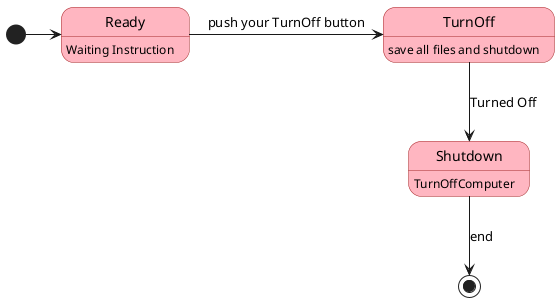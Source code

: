@startuml shut
skinparam Shadowing false
skinparam state{
    BackgroundColor LightPink
    BorderColor Brown
}
[*] -> Ready
Ready : Waiting Instruction
Ready -> TurnOff : push your TurnOff button
TurnOff : save all files and shutdown
TurnOff --> Shutdown : Turned Off
Shutdown : TurnOffComputer
Shutdown --> [*] : end

@enduml